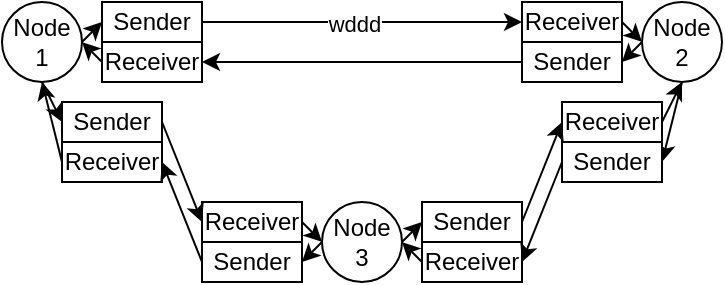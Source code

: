 <mxfile version="20.6.0" type="device"><diagram id="HRnh2hXSB5nIIRqbMLje" name="Pagina-1"><mxGraphModel dx="435" dy="230" grid="0" gridSize="10" guides="1" tooltips="1" connect="1" arrows="1" fold="1" page="1" pageScale="1" pageWidth="827" pageHeight="1169" math="0" shadow="0"><root><mxCell id="0"/><mxCell id="1" parent="0"/><mxCell id="HUBNgRxx4E_IFm-VL-6f-33" style="edgeStyle=none;rounded=0;orthogonalLoop=1;jettySize=auto;html=1;exitX=1;exitY=0.5;exitDx=0;exitDy=0;entryX=0;entryY=0.5;entryDx=0;entryDy=0;" edge="1" parent="1" source="HUBNgRxx4E_IFm-VL-6f-1" target="HUBNgRxx4E_IFm-VL-6f-28"><mxGeometry relative="1" as="geometry"/></mxCell><mxCell id="HUBNgRxx4E_IFm-VL-6f-34" style="edgeStyle=none;rounded=0;orthogonalLoop=1;jettySize=auto;html=1;exitX=0;exitY=0.5;exitDx=0;exitDy=0;entryX=1;entryY=0.5;entryDx=0;entryDy=0;" edge="1" parent="1" source="HUBNgRxx4E_IFm-VL-6f-1" target="HUBNgRxx4E_IFm-VL-6f-27"><mxGeometry relative="1" as="geometry"/></mxCell><mxCell id="HUBNgRxx4E_IFm-VL-6f-1" value="Node 3" style="ellipse;whiteSpace=wrap;html=1;aspect=fixed;" vertex="1" parent="1"><mxGeometry x="380" y="260" width="40" height="40" as="geometry"/></mxCell><mxCell id="HUBNgRxx4E_IFm-VL-6f-11" style="edgeStyle=none;rounded=0;orthogonalLoop=1;jettySize=auto;html=1;exitX=1;exitY=0.5;exitDx=0;exitDy=0;entryX=0;entryY=0.5;entryDx=0;entryDy=0;" edge="1" parent="1" source="HUBNgRxx4E_IFm-VL-6f-3" target="HUBNgRxx4E_IFm-VL-6f-5"><mxGeometry relative="1" as="geometry"/></mxCell><mxCell id="HUBNgRxx4E_IFm-VL-6f-39" style="edgeStyle=none;rounded=0;orthogonalLoop=1;jettySize=auto;html=1;exitX=0.5;exitY=1;exitDx=0;exitDy=0;entryX=0;entryY=0.5;entryDx=0;entryDy=0;" edge="1" parent="1" source="HUBNgRxx4E_IFm-VL-6f-3" target="HUBNgRxx4E_IFm-VL-6f-26"><mxGeometry relative="1" as="geometry"/></mxCell><mxCell id="HUBNgRxx4E_IFm-VL-6f-3" value="Node 1" style="ellipse;whiteSpace=wrap;html=1;aspect=fixed;" vertex="1" parent="1"><mxGeometry x="220" y="160" width="40" height="40" as="geometry"/></mxCell><mxCell id="HUBNgRxx4E_IFm-VL-6f-18" style="edgeStyle=none;rounded=0;orthogonalLoop=1;jettySize=auto;html=1;exitX=0;exitY=0.5;exitDx=0;exitDy=0;entryX=1;entryY=0.5;entryDx=0;entryDy=0;" edge="1" parent="1" source="HUBNgRxx4E_IFm-VL-6f-4" target="HUBNgRxx4E_IFm-VL-6f-13"><mxGeometry relative="1" as="geometry"/></mxCell><mxCell id="HUBNgRxx4E_IFm-VL-6f-24" style="edgeStyle=none;rounded=0;orthogonalLoop=1;jettySize=auto;html=1;exitX=0.5;exitY=1;exitDx=0;exitDy=0;entryX=1;entryY=0.5;entryDx=0;entryDy=0;" edge="1" parent="1" source="HUBNgRxx4E_IFm-VL-6f-4" target="HUBNgRxx4E_IFm-VL-6f-22"><mxGeometry relative="1" as="geometry"/></mxCell><mxCell id="HUBNgRxx4E_IFm-VL-6f-4" value="Node 2" style="ellipse;whiteSpace=wrap;html=1;aspect=fixed;" vertex="1" parent="1"><mxGeometry x="540" y="160" width="40" height="40" as="geometry"/></mxCell><mxCell id="HUBNgRxx4E_IFm-VL-6f-16" style="edgeStyle=none;rounded=0;orthogonalLoop=1;jettySize=auto;html=1;exitX=1;exitY=0.5;exitDx=0;exitDy=0;entryX=0;entryY=0.5;entryDx=0;entryDy=0;" edge="1" parent="1" source="HUBNgRxx4E_IFm-VL-6f-5" target="HUBNgRxx4E_IFm-VL-6f-14"><mxGeometry relative="1" as="geometry"/></mxCell><mxCell id="HUBNgRxx4E_IFm-VL-6f-44" value="wddd" style="edgeLabel;html=1;align=center;verticalAlign=middle;resizable=0;points=[];" vertex="1" connectable="0" parent="HUBNgRxx4E_IFm-VL-6f-16"><mxGeometry x="-0.05" y="-1" relative="1" as="geometry"><mxPoint as="offset"/></mxGeometry></mxCell><mxCell id="HUBNgRxx4E_IFm-VL-6f-5" value="Sender" style="rounded=0;whiteSpace=wrap;html=1;" vertex="1" parent="1"><mxGeometry x="270" y="160" width="50" height="20" as="geometry"/></mxCell><mxCell id="HUBNgRxx4E_IFm-VL-6f-12" style="edgeStyle=none;rounded=0;orthogonalLoop=1;jettySize=auto;html=1;exitX=0;exitY=0.5;exitDx=0;exitDy=0;entryX=1;entryY=0.5;entryDx=0;entryDy=0;" edge="1" parent="1" source="HUBNgRxx4E_IFm-VL-6f-6" target="HUBNgRxx4E_IFm-VL-6f-3"><mxGeometry relative="1" as="geometry"/></mxCell><mxCell id="HUBNgRxx4E_IFm-VL-6f-6" value="Receiver" style="rounded=0;whiteSpace=wrap;html=1;" vertex="1" parent="1"><mxGeometry x="270" y="180" width="50" height="20" as="geometry"/></mxCell><mxCell id="HUBNgRxx4E_IFm-VL-6f-15" style="edgeStyle=none;rounded=0;orthogonalLoop=1;jettySize=auto;html=1;exitX=0;exitY=0.5;exitDx=0;exitDy=0;entryX=1;entryY=0.5;entryDx=0;entryDy=0;" edge="1" parent="1" source="HUBNgRxx4E_IFm-VL-6f-13" target="HUBNgRxx4E_IFm-VL-6f-6"><mxGeometry relative="1" as="geometry"/></mxCell><mxCell id="HUBNgRxx4E_IFm-VL-6f-13" value="Sender" style="rounded=0;whiteSpace=wrap;html=1;" vertex="1" parent="1"><mxGeometry x="480" y="180" width="50" height="20" as="geometry"/></mxCell><mxCell id="HUBNgRxx4E_IFm-VL-6f-17" style="edgeStyle=none;rounded=0;orthogonalLoop=1;jettySize=auto;html=1;exitX=1;exitY=0.5;exitDx=0;exitDy=0;entryX=0;entryY=0.5;entryDx=0;entryDy=0;" edge="1" parent="1" source="HUBNgRxx4E_IFm-VL-6f-14" target="HUBNgRxx4E_IFm-VL-6f-4"><mxGeometry relative="1" as="geometry"/></mxCell><mxCell id="HUBNgRxx4E_IFm-VL-6f-14" value="Receiver" style="rounded=0;whiteSpace=wrap;html=1;" vertex="1" parent="1"><mxGeometry x="480" y="160" width="50" height="20" as="geometry"/></mxCell><mxCell id="HUBNgRxx4E_IFm-VL-6f-32" style="edgeStyle=none;rounded=0;orthogonalLoop=1;jettySize=auto;html=1;exitX=0;exitY=0.5;exitDx=0;exitDy=0;entryX=1;entryY=0.5;entryDx=0;entryDy=0;" edge="1" parent="1" source="HUBNgRxx4E_IFm-VL-6f-19" target="HUBNgRxx4E_IFm-VL-6f-1"><mxGeometry relative="1" as="geometry"/></mxCell><mxCell id="HUBNgRxx4E_IFm-VL-6f-19" value="Receiver" style="rounded=0;whiteSpace=wrap;html=1;" vertex="1" parent="1"><mxGeometry x="430" y="280" width="50" height="20" as="geometry"/></mxCell><mxCell id="HUBNgRxx4E_IFm-VL-6f-35" style="edgeStyle=none;rounded=0;orthogonalLoop=1;jettySize=auto;html=1;exitX=1;exitY=0.5;exitDx=0;exitDy=0;entryX=0;entryY=0.5;entryDx=0;entryDy=0;" edge="1" parent="1" source="HUBNgRxx4E_IFm-VL-6f-20" target="HUBNgRxx4E_IFm-VL-6f-1"><mxGeometry relative="1" as="geometry"/></mxCell><mxCell id="HUBNgRxx4E_IFm-VL-6f-20" value="Receiver" style="rounded=0;whiteSpace=wrap;html=1;" vertex="1" parent="1"><mxGeometry x="320" y="260" width="50" height="20" as="geometry"/></mxCell><mxCell id="HUBNgRxx4E_IFm-VL-6f-23" style="edgeStyle=none;rounded=0;orthogonalLoop=1;jettySize=auto;html=1;exitX=1;exitY=0.5;exitDx=0;exitDy=0;entryX=0.5;entryY=1;entryDx=0;entryDy=0;" edge="1" parent="1" source="HUBNgRxx4E_IFm-VL-6f-21" target="HUBNgRxx4E_IFm-VL-6f-4"><mxGeometry relative="1" as="geometry"/></mxCell><mxCell id="HUBNgRxx4E_IFm-VL-6f-21" value="Receiver" style="rounded=0;whiteSpace=wrap;html=1;" vertex="1" parent="1"><mxGeometry x="500" y="210" width="50" height="20" as="geometry"/></mxCell><mxCell id="HUBNgRxx4E_IFm-VL-6f-30" style="edgeStyle=none;rounded=0;orthogonalLoop=1;jettySize=auto;html=1;exitX=0;exitY=0.5;exitDx=0;exitDy=0;entryX=1;entryY=0.5;entryDx=0;entryDy=0;" edge="1" parent="1" source="HUBNgRxx4E_IFm-VL-6f-22" target="HUBNgRxx4E_IFm-VL-6f-19"><mxGeometry relative="1" as="geometry"/></mxCell><mxCell id="HUBNgRxx4E_IFm-VL-6f-22" value="Sender" style="rounded=0;whiteSpace=wrap;html=1;" vertex="1" parent="1"><mxGeometry x="500" y="230" width="50" height="20" as="geometry"/></mxCell><mxCell id="HUBNgRxx4E_IFm-VL-6f-43" style="edgeStyle=none;rounded=0;orthogonalLoop=1;jettySize=auto;html=1;exitX=0;exitY=0.5;exitDx=0;exitDy=0;entryX=0.5;entryY=1;entryDx=0;entryDy=0;" edge="1" parent="1" source="HUBNgRxx4E_IFm-VL-6f-25" target="HUBNgRxx4E_IFm-VL-6f-3"><mxGeometry relative="1" as="geometry"/></mxCell><mxCell id="HUBNgRxx4E_IFm-VL-6f-25" value="Receiver" style="rounded=0;whiteSpace=wrap;html=1;" vertex="1" parent="1"><mxGeometry x="250" y="230" width="50" height="20" as="geometry"/></mxCell><mxCell id="HUBNgRxx4E_IFm-VL-6f-38" style="edgeStyle=none;rounded=0;orthogonalLoop=1;jettySize=auto;html=1;exitX=1;exitY=0.5;exitDx=0;exitDy=0;entryX=0;entryY=0.5;entryDx=0;entryDy=0;" edge="1" parent="1" source="HUBNgRxx4E_IFm-VL-6f-26" target="HUBNgRxx4E_IFm-VL-6f-20"><mxGeometry relative="1" as="geometry"/></mxCell><mxCell id="HUBNgRxx4E_IFm-VL-6f-26" value="Sender" style="rounded=0;whiteSpace=wrap;html=1;" vertex="1" parent="1"><mxGeometry x="250" y="210" width="50" height="20" as="geometry"/></mxCell><mxCell id="HUBNgRxx4E_IFm-VL-6f-37" style="edgeStyle=none;rounded=0;orthogonalLoop=1;jettySize=auto;html=1;exitX=0;exitY=0.5;exitDx=0;exitDy=0;entryX=1;entryY=0.5;entryDx=0;entryDy=0;" edge="1" parent="1" source="HUBNgRxx4E_IFm-VL-6f-27" target="HUBNgRxx4E_IFm-VL-6f-25"><mxGeometry relative="1" as="geometry"/></mxCell><mxCell id="HUBNgRxx4E_IFm-VL-6f-27" value="Sender" style="rounded=0;whiteSpace=wrap;html=1;" vertex="1" parent="1"><mxGeometry x="320" y="280" width="50" height="20" as="geometry"/></mxCell><mxCell id="HUBNgRxx4E_IFm-VL-6f-29" style="edgeStyle=none;rounded=0;orthogonalLoop=1;jettySize=auto;html=1;exitX=1;exitY=0.5;exitDx=0;exitDy=0;entryX=0;entryY=0.5;entryDx=0;entryDy=0;" edge="1" parent="1" source="HUBNgRxx4E_IFm-VL-6f-28" target="HUBNgRxx4E_IFm-VL-6f-21"><mxGeometry relative="1" as="geometry"/></mxCell><mxCell id="HUBNgRxx4E_IFm-VL-6f-28" value="Sender" style="rounded=0;whiteSpace=wrap;html=1;" vertex="1" parent="1"><mxGeometry x="430" y="260" width="50" height="20" as="geometry"/></mxCell></root></mxGraphModel></diagram></mxfile>